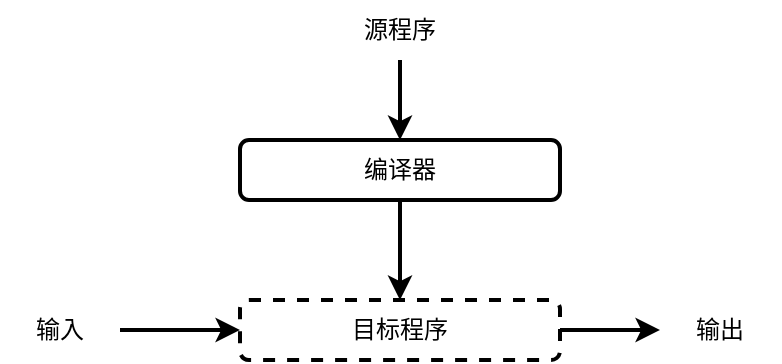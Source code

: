 <mxfile version="20.0.1" type="github">
  <diagram id="gwrz2Kcx-Vh1NgSLAlL-" name="第 1 页">
    <mxGraphModel dx="1422" dy="754" grid="1" gridSize="10" guides="1" tooltips="1" connect="1" arrows="1" fold="1" page="1" pageScale="1" pageWidth="1100" pageHeight="850" math="0" shadow="0">
      <root>
        <mxCell id="0" />
        <mxCell id="1" parent="0" />
        <mxCell id="3HNB4jQPYBcqC5KZrKwe-3" style="edgeStyle=orthogonalEdgeStyle;rounded=0;orthogonalLoop=1;jettySize=auto;html=1;strokeWidth=2;" edge="1" parent="1" source="3HNB4jQPYBcqC5KZrKwe-1" target="3HNB4jQPYBcqC5KZrKwe-2">
          <mxGeometry relative="1" as="geometry" />
        </mxCell>
        <mxCell id="3HNB4jQPYBcqC5KZrKwe-1" value="编译器" style="rounded=1;whiteSpace=wrap;html=1;strokeWidth=2;" vertex="1" parent="1">
          <mxGeometry x="480" y="130" width="160" height="30" as="geometry" />
        </mxCell>
        <mxCell id="3HNB4jQPYBcqC5KZrKwe-9" style="edgeStyle=orthogonalEdgeStyle;rounded=0;orthogonalLoop=1;jettySize=auto;html=1;strokeWidth=2;" edge="1" parent="1" source="3HNB4jQPYBcqC5KZrKwe-2" target="3HNB4jQPYBcqC5KZrKwe-7">
          <mxGeometry relative="1" as="geometry" />
        </mxCell>
        <mxCell id="3HNB4jQPYBcqC5KZrKwe-2" value="目标程序" style="rounded=1;whiteSpace=wrap;html=1;dashed=1;strokeWidth=2;" vertex="1" parent="1">
          <mxGeometry x="480" y="210" width="160" height="30" as="geometry" />
        </mxCell>
        <mxCell id="3HNB4jQPYBcqC5KZrKwe-5" style="edgeStyle=orthogonalEdgeStyle;rounded=0;orthogonalLoop=1;jettySize=auto;html=1;strokeWidth=2;" edge="1" parent="1" source="3HNB4jQPYBcqC5KZrKwe-4" target="3HNB4jQPYBcqC5KZrKwe-1">
          <mxGeometry relative="1" as="geometry" />
        </mxCell>
        <mxCell id="3HNB4jQPYBcqC5KZrKwe-4" value="源程序" style="text;html=1;strokeColor=none;fillColor=none;align=center;verticalAlign=middle;whiteSpace=wrap;rounded=0;dashed=1;strokeWidth=2;" vertex="1" parent="1">
          <mxGeometry x="530" y="60" width="60" height="30" as="geometry" />
        </mxCell>
        <mxCell id="3HNB4jQPYBcqC5KZrKwe-8" style="edgeStyle=orthogonalEdgeStyle;rounded=0;orthogonalLoop=1;jettySize=auto;html=1;entryX=0;entryY=0.5;entryDx=0;entryDy=0;strokeWidth=2;" edge="1" parent="1" source="3HNB4jQPYBcqC5KZrKwe-6" target="3HNB4jQPYBcqC5KZrKwe-2">
          <mxGeometry relative="1" as="geometry" />
        </mxCell>
        <mxCell id="3HNB4jQPYBcqC5KZrKwe-6" value="输入" style="text;html=1;strokeColor=none;fillColor=none;align=center;verticalAlign=middle;whiteSpace=wrap;rounded=0;dashed=1;" vertex="1" parent="1">
          <mxGeometry x="360" y="210" width="60" height="30" as="geometry" />
        </mxCell>
        <mxCell id="3HNB4jQPYBcqC5KZrKwe-7" value="输出" style="text;html=1;strokeColor=none;fillColor=none;align=center;verticalAlign=middle;whiteSpace=wrap;rounded=0;dashed=1;" vertex="1" parent="1">
          <mxGeometry x="690" y="210" width="60" height="30" as="geometry" />
        </mxCell>
      </root>
    </mxGraphModel>
  </diagram>
</mxfile>
